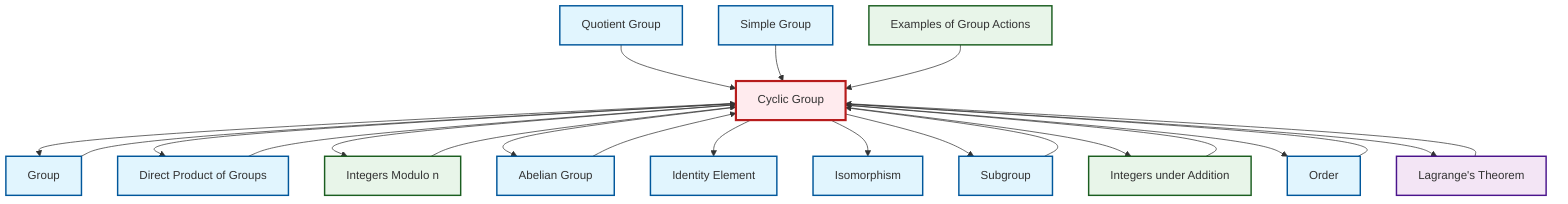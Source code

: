 graph TD
    classDef definition fill:#e1f5fe,stroke:#01579b,stroke-width:2px
    classDef theorem fill:#f3e5f5,stroke:#4a148c,stroke-width:2px
    classDef axiom fill:#fff3e0,stroke:#e65100,stroke-width:2px
    classDef example fill:#e8f5e9,stroke:#1b5e20,stroke-width:2px
    classDef current fill:#ffebee,stroke:#b71c1c,stroke-width:3px
    ex-group-action-examples["Examples of Group Actions"]:::example
    def-abelian-group["Abelian Group"]:::definition
    def-subgroup["Subgroup"]:::definition
    ex-integers-addition["Integers under Addition"]:::example
    def-isomorphism["Isomorphism"]:::definition
    thm-lagrange["Lagrange's Theorem"]:::theorem
    def-simple-group["Simple Group"]:::definition
    def-identity-element["Identity Element"]:::definition
    def-order["Order"]:::definition
    def-direct-product["Direct Product of Groups"]:::definition
    ex-quotient-integers-mod-n["Integers Modulo n"]:::example
    def-cyclic-group["Cyclic Group"]:::definition
    def-group["Group"]:::definition
    def-quotient-group["Quotient Group"]:::definition
    def-cyclic-group --> def-group
    def-cyclic-group --> def-direct-product
    ex-quotient-integers-mod-n --> def-cyclic-group
    def-cyclic-group --> ex-quotient-integers-mod-n
    def-cyclic-group --> def-abelian-group
    def-group --> def-cyclic-group
    def-order --> def-cyclic-group
    def-cyclic-group --> def-identity-element
    def-cyclic-group --> def-isomorphism
    def-quotient-group --> def-cyclic-group
    def-cyclic-group --> def-subgroup
    def-simple-group --> def-cyclic-group
    ex-group-action-examples --> def-cyclic-group
    def-cyclic-group --> ex-integers-addition
    def-abelian-group --> def-cyclic-group
    ex-integers-addition --> def-cyclic-group
    def-subgroup --> def-cyclic-group
    thm-lagrange --> def-cyclic-group
    def-cyclic-group --> def-order
    def-direct-product --> def-cyclic-group
    def-cyclic-group --> thm-lagrange
    class def-cyclic-group current